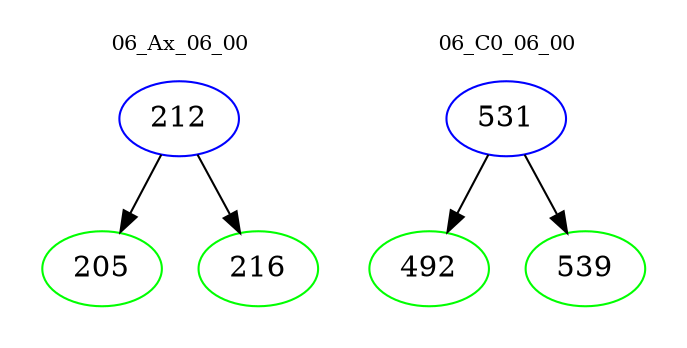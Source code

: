 digraph{
subgraph cluster_0 {
color = white
label = "06_Ax_06_00";
fontsize=10;
T0_212 [label="212", color="blue"]
T0_212 -> T0_205 [color="black"]
T0_205 [label="205", color="green"]
T0_212 -> T0_216 [color="black"]
T0_216 [label="216", color="green"]
}
subgraph cluster_1 {
color = white
label = "06_C0_06_00";
fontsize=10;
T1_531 [label="531", color="blue"]
T1_531 -> T1_492 [color="black"]
T1_492 [label="492", color="green"]
T1_531 -> T1_539 [color="black"]
T1_539 [label="539", color="green"]
}
}
